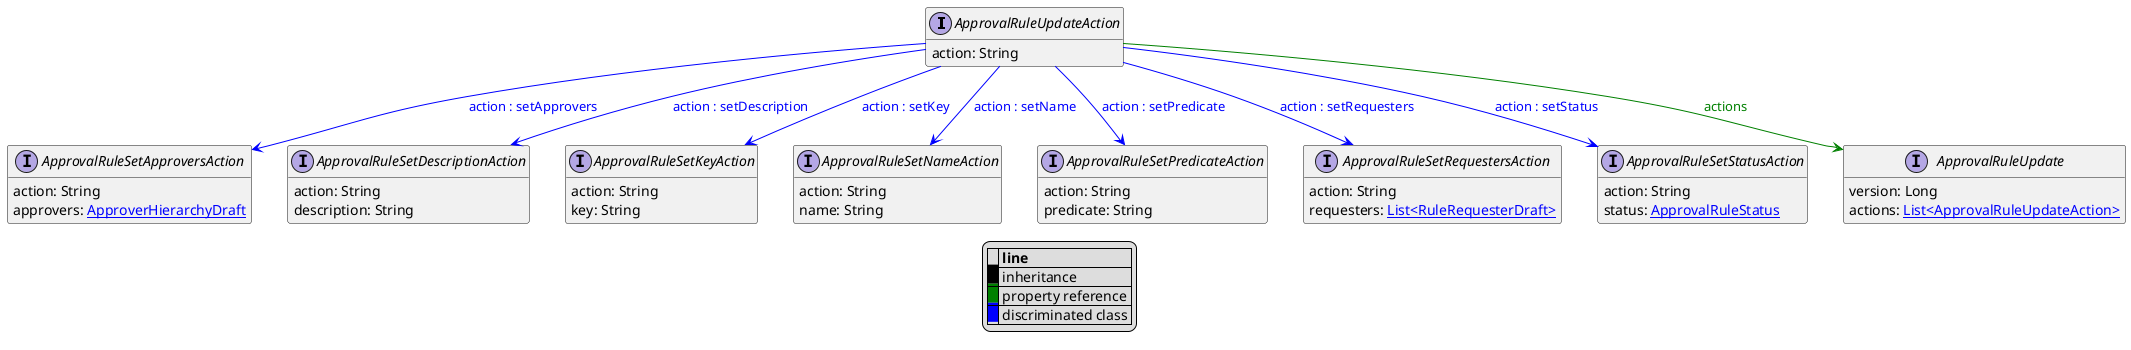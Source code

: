 @startuml

hide empty fields
hide empty methods
legend
|= |= line |
|<back:black>   </back>| inheritance |
|<back:green>   </back>| property reference |
|<back:blue>   </back>| discriminated class |
endlegend
interface ApprovalRuleUpdateAction [[ApprovalRuleUpdateAction.svg]]  {
    action: String
}


interface ApprovalRuleSetApproversAction [[ApprovalRuleSetApproversAction.svg]]  {
    action: String
    approvers: [[ApproverHierarchyDraft.svg ApproverHierarchyDraft]]
}
interface ApprovalRuleSetDescriptionAction [[ApprovalRuleSetDescriptionAction.svg]]  {
    action: String
    description: String
}
interface ApprovalRuleSetKeyAction [[ApprovalRuleSetKeyAction.svg]]  {
    action: String
    key: String
}
interface ApprovalRuleSetNameAction [[ApprovalRuleSetNameAction.svg]]  {
    action: String
    name: String
}
interface ApprovalRuleSetPredicateAction [[ApprovalRuleSetPredicateAction.svg]]  {
    action: String
    predicate: String
}
interface ApprovalRuleSetRequestersAction [[ApprovalRuleSetRequestersAction.svg]]  {
    action: String
    requesters: [[RuleRequesterDraft.svg List<RuleRequesterDraft>]]
}
interface ApprovalRuleSetStatusAction [[ApprovalRuleSetStatusAction.svg]]  {
    action: String
    status: [[ApprovalRuleStatus.svg ApprovalRuleStatus]]
}
interface ApprovalRuleUpdate [[ApprovalRuleUpdate.svg]]  {
    version: Long
    actions: [[ApprovalRuleUpdateAction.svg List<ApprovalRuleUpdateAction>]]
}
ApprovalRuleUpdateAction --> ApprovalRuleSetApproversAction #blue;text:blue : "action : setApprovers"
ApprovalRuleUpdateAction --> ApprovalRuleSetDescriptionAction #blue;text:blue : "action : setDescription"
ApprovalRuleUpdateAction --> ApprovalRuleSetKeyAction #blue;text:blue : "action : setKey"
ApprovalRuleUpdateAction --> ApprovalRuleSetNameAction #blue;text:blue : "action : setName"
ApprovalRuleUpdateAction --> ApprovalRuleSetPredicateAction #blue;text:blue : "action : setPredicate"
ApprovalRuleUpdateAction --> ApprovalRuleSetRequestersAction #blue;text:blue : "action : setRequesters"
ApprovalRuleUpdateAction --> ApprovalRuleSetStatusAction #blue;text:blue : "action : setStatus"
ApprovalRuleUpdateAction --> ApprovalRuleUpdate #green;text:green : "actions"
@enduml
